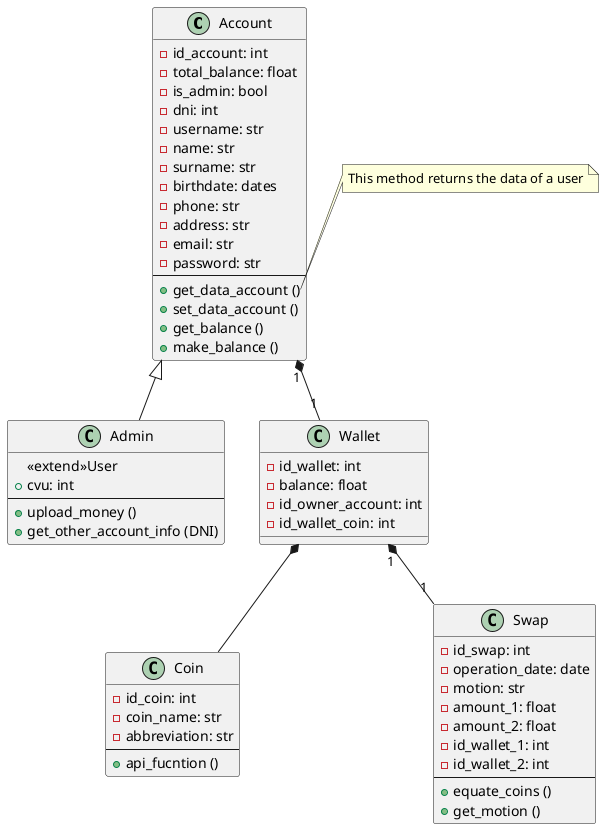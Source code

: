 @startuml
class Account {
    - id_account: int
    - total_balance: float
    - is_admin: bool
    - dni: int
    - username: str
    - name: str
    - surname: str
    - birthdate: dates
    - phone: str
    - address: str
    - email: str
    - password: str
    --
    + get_data_account ()   
    + set_data_account ()
    + get_balance ()
    + make_balance ()
}

note right of Account::get_data_account
This method returns the data of a user
end note

class Admin {
    <<extend>>User
    +cvu: int
    --
    +upload_money ()
    +get_other_account_info (DNI)
}


class Swap{
    -id_swap: int
    -operation_date: date
    -motion: str
    -amount_1: float
    -amount_2: float
    -id_wallet_1: int
    -id_wallet_2: int
    --
    +equate_coins ()
    +get_motion () 
}

Class Coin {
    -id_coin: int
    -coin_name: str
    -abbreviation: str
    --
    +api_fucntion () 
}

note right  of Coin::api_function
Returns the Coin
end note


Class Wallet{
    -id_wallet: int
    -balance: float
    -id_owner_account: int
    -id_wallet_coin: int
}

Account <|--  Admin



Wallet "1" *-- "1" Swap

Account "1"*-- "1" Wallet

Wallet *-- Coin